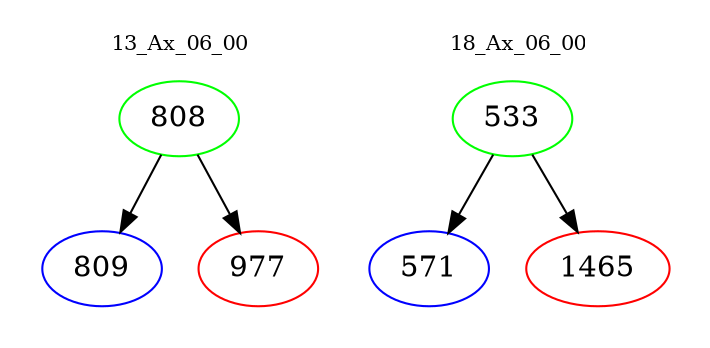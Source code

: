 digraph{
subgraph cluster_0 {
color = white
label = "13_Ax_06_00";
fontsize=10;
T0_808 [label="808", color="green"]
T0_808 -> T0_809 [color="black"]
T0_809 [label="809", color="blue"]
T0_808 -> T0_977 [color="black"]
T0_977 [label="977", color="red"]
}
subgraph cluster_1 {
color = white
label = "18_Ax_06_00";
fontsize=10;
T1_533 [label="533", color="green"]
T1_533 -> T1_571 [color="black"]
T1_571 [label="571", color="blue"]
T1_533 -> T1_1465 [color="black"]
T1_1465 [label="1465", color="red"]
}
}
